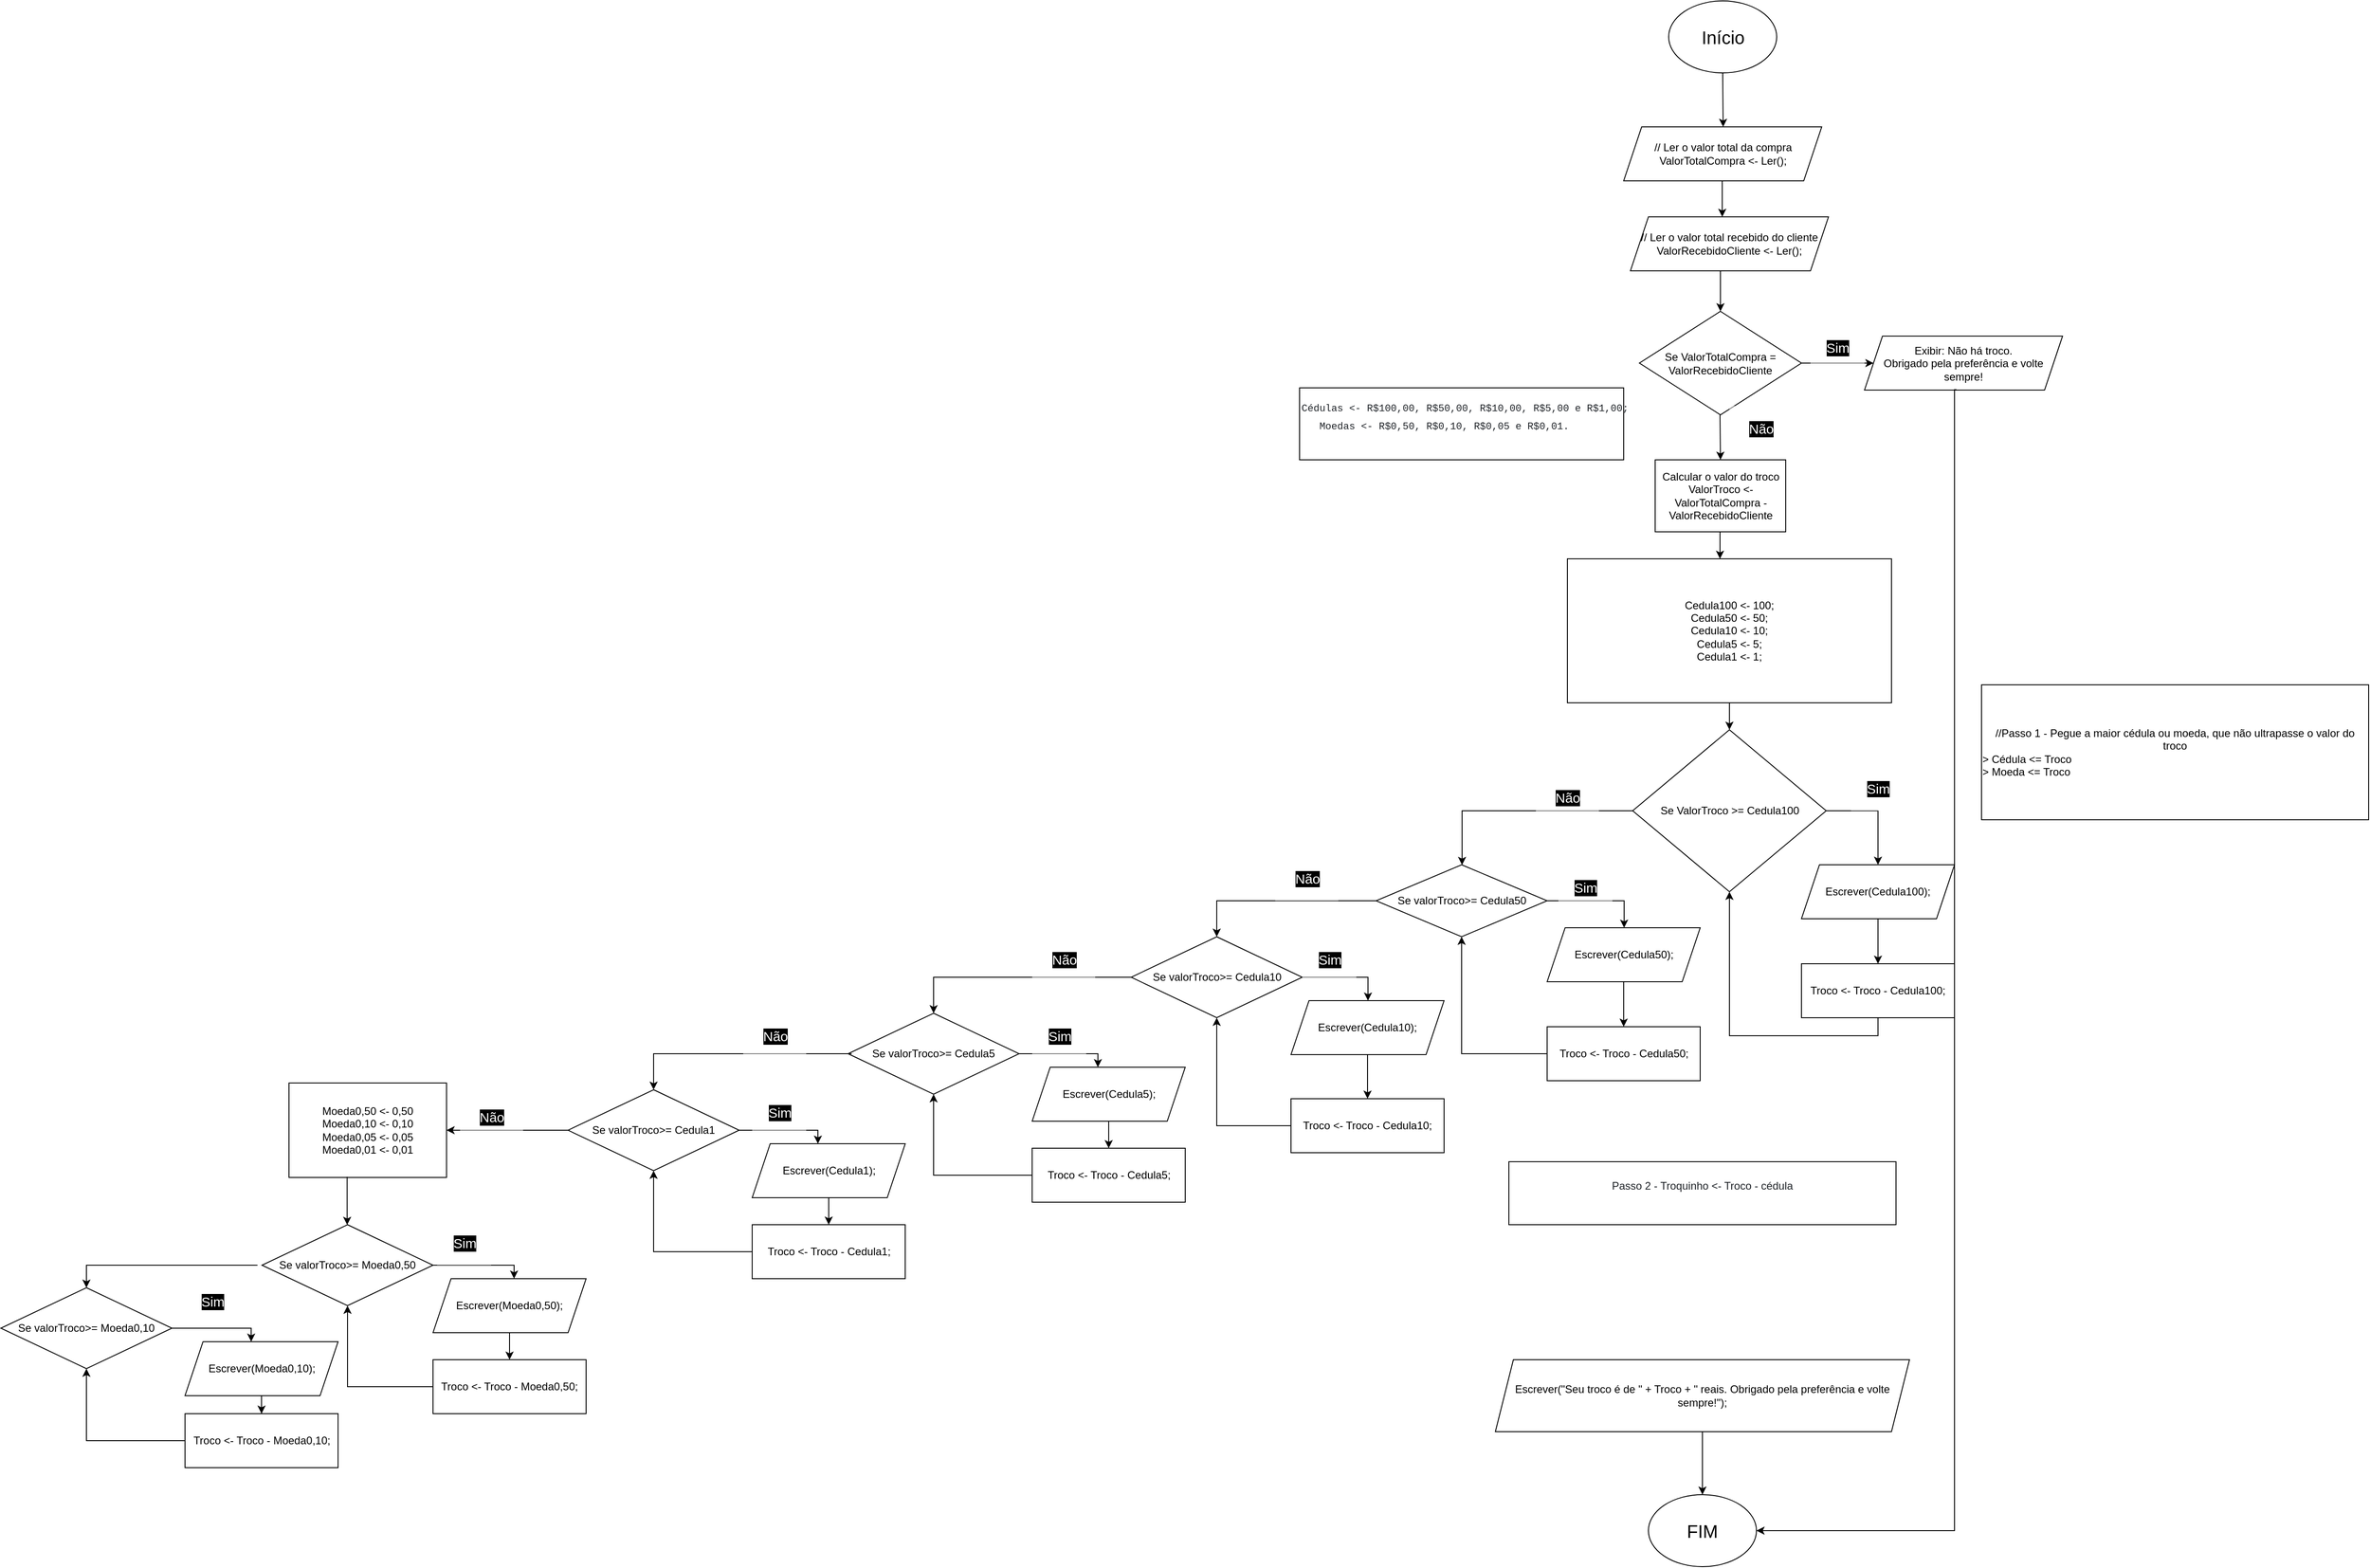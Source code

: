 <mxfile version="21.3.7" type="github">
  <diagram name="Página-1" id="r2xQb5WZQAOj9Y9dfqR0">
    <mxGraphModel dx="2571" dy="951" grid="1" gridSize="10" guides="1" tooltips="1" connect="1" arrows="1" fold="1" page="0" pageScale="1" pageWidth="827" pageHeight="1169" math="0" shadow="0">
      <root>
        <mxCell id="0" />
        <mxCell id="1" parent="0" />
        <mxCell id="rkdmeyJ-gslSqDaO4jJ8-1" value="&lt;font style=&quot;font-size: 20px;&quot;&gt;Início&lt;/font&gt;" style="ellipse;whiteSpace=wrap;html=1;" vertex="1" parent="1">
          <mxGeometry x="342.5" y="-120" width="120" height="80" as="geometry" />
        </mxCell>
        <mxCell id="rkdmeyJ-gslSqDaO4jJ8-3" value="// Ler o valor total da compra&lt;br&gt;ValorTotalCompra &amp;lt;- Ler();" style="shape=parallelogram;perimeter=parallelogramPerimeter;whiteSpace=wrap;html=1;fixedSize=1;" vertex="1" parent="1">
          <mxGeometry x="292.5" y="20" width="220" height="60" as="geometry" />
        </mxCell>
        <mxCell id="rkdmeyJ-gslSqDaO4jJ8-4" value="Se&amp;nbsp;ValorTotalCompra = ValorRecebidoCliente" style="rhombus;whiteSpace=wrap;html=1;" vertex="1" parent="1">
          <mxGeometry x="310" y="225" width="180" height="115" as="geometry" />
        </mxCell>
        <mxCell id="rkdmeyJ-gslSqDaO4jJ8-10" value="" style="endArrow=classic;html=1;rounded=0;exitX=0.5;exitY=1;exitDx=0;exitDy=0;" edge="1" parent="1">
          <mxGeometry width="50" height="50" relative="1" as="geometry">
            <mxPoint x="402" y="80" as="sourcePoint" />
            <mxPoint x="402" y="120" as="targetPoint" />
            <Array as="points" />
          </mxGeometry>
        </mxCell>
        <mxCell id="rkdmeyJ-gslSqDaO4jJ8-15" value="" style="endArrow=classic;html=1;rounded=0;exitX=0.5;exitY=1;exitDx=0;exitDy=0;" edge="1" parent="1" source="rkdmeyJ-gslSqDaO4jJ8-1">
          <mxGeometry width="50" height="50" relative="1" as="geometry">
            <mxPoint x="399" y="80" as="sourcePoint" />
            <mxPoint x="403" y="20" as="targetPoint" />
            <Array as="points" />
          </mxGeometry>
        </mxCell>
        <mxCell id="rkdmeyJ-gslSqDaO4jJ8-17" value="" style="endArrow=classic;html=1;rounded=0;exitX=1;exitY=0.5;exitDx=0;exitDy=0;entryX=0;entryY=0.5;entryDx=0;entryDy=0;" edge="1" parent="1" source="rkdmeyJ-gslSqDaO4jJ8-4" target="rkdmeyJ-gslSqDaO4jJ8-28">
          <mxGeometry width="50" height="50" relative="1" as="geometry">
            <mxPoint x="520" y="240" as="sourcePoint" />
            <mxPoint x="540" y="283" as="targetPoint" />
            <Array as="points" />
          </mxGeometry>
        </mxCell>
        <mxCell id="rkdmeyJ-gslSqDaO4jJ8-19" value="Sim" style="rounded=0;html=1;strokeWidth=1;opacity=50;strokeColor=none;fillColor=#FFFFFF;fontColor=#ffffff;labelBackgroundColor=#000000;fontSize=15;" vertex="1" parent="1">
          <mxGeometry x="500" y="240" width="60" height="50" as="geometry" />
        </mxCell>
        <mxCell id="rkdmeyJ-gslSqDaO4jJ8-21" value="" style="endArrow=classic;html=1;rounded=0;exitX=0.5;exitY=1;exitDx=0;exitDy=0;entryX=0.5;entryY=0;entryDx=0;entryDy=0;" edge="1" parent="1" target="rkdmeyJ-gslSqDaO4jJ8-25">
          <mxGeometry width="50" height="50" relative="1" as="geometry">
            <mxPoint x="399.5" y="340" as="sourcePoint" />
            <mxPoint x="399.5" y="380" as="targetPoint" />
            <Array as="points" />
          </mxGeometry>
        </mxCell>
        <mxCell id="rkdmeyJ-gslSqDaO4jJ8-22" value="Não" style="rounded=0;html=1;strokeWidth=1;opacity=50;strokeColor=none;fillColor=#FFFFFF;fontColor=#ffffff;labelBackgroundColor=#000000;fontSize=15;" vertex="1" parent="1">
          <mxGeometry x="410" y="330" width="70" height="50" as="geometry" />
        </mxCell>
        <mxCell id="rkdmeyJ-gslSqDaO4jJ8-23" style="edgeStyle=orthogonalEdgeStyle;rounded=0;orthogonalLoop=1;jettySize=auto;html=1;exitX=0.5;exitY=1;exitDx=0;exitDy=0;" edge="1" parent="1" source="rkdmeyJ-gslSqDaO4jJ8-4" target="rkdmeyJ-gslSqDaO4jJ8-4">
          <mxGeometry relative="1" as="geometry" />
        </mxCell>
        <mxCell id="rkdmeyJ-gslSqDaO4jJ8-24" value="" style="endArrow=classic;html=1;rounded=0;exitX=0.5;exitY=1;exitDx=0;exitDy=0;" edge="1" parent="1">
          <mxGeometry width="50" height="50" relative="1" as="geometry">
            <mxPoint x="399.5" y="460" as="sourcePoint" />
            <mxPoint x="399.5" y="500" as="targetPoint" />
            <Array as="points" />
          </mxGeometry>
        </mxCell>
        <mxCell id="rkdmeyJ-gslSqDaO4jJ8-25" value="Calcular o valor do troco&lt;br&gt;ValorTroco &amp;lt;- ValorTotalCompra - ValorRecebidoCliente" style="rounded=0;whiteSpace=wrap;html=1;" vertex="1" parent="1">
          <mxGeometry x="327.5" y="390" width="145" height="80" as="geometry" />
        </mxCell>
        <mxCell id="rkdmeyJ-gslSqDaO4jJ8-28" value="Exibir: Não há troco.&lt;br style=&quot;border-color: var(--border-color);&quot;&gt;Obrigado pela preferência e volte sempre!" style="shape=parallelogram;perimeter=parallelogramPerimeter;whiteSpace=wrap;html=1;fixedSize=1;" vertex="1" parent="1">
          <mxGeometry x="560" y="252.5" width="220" height="60" as="geometry" />
        </mxCell>
        <mxCell id="rkdmeyJ-gslSqDaO4jJ8-35" value="" style="edgeStyle=orthogonalEdgeStyle;rounded=0;orthogonalLoop=1;jettySize=auto;html=1;" edge="1" parent="1" source="rkdmeyJ-gslSqDaO4jJ8-29" target="rkdmeyJ-gslSqDaO4jJ8-33">
          <mxGeometry relative="1" as="geometry" />
        </mxCell>
        <mxCell id="rkdmeyJ-gslSqDaO4jJ8-29" value="Escrever(&quot;Seu troco é de &quot; + Troco + &quot; reais. Obrigado pela preferência e volte sempre!&quot;);" style="shape=parallelogram;perimeter=parallelogramPerimeter;whiteSpace=wrap;html=1;fixedSize=1;" vertex="1" parent="1">
          <mxGeometry x="150" y="1390" width="460" height="80" as="geometry" />
        </mxCell>
        <mxCell id="rkdmeyJ-gslSqDaO4jJ8-33" value="&lt;span style=&quot;font-size: 20px;&quot;&gt;FIM&lt;br&gt;&lt;/span&gt;" style="ellipse;whiteSpace=wrap;html=1;" vertex="1" parent="1">
          <mxGeometry x="320" y="1540" width="120" height="80" as="geometry" />
        </mxCell>
        <mxCell id="rkdmeyJ-gslSqDaO4jJ8-36" value="" style="edgeStyle=orthogonalEdgeStyle;rounded=0;orthogonalLoop=1;jettySize=auto;html=1;entryX=1;entryY=0.5;entryDx=0;entryDy=0;exitX=0.464;exitY=0.992;exitDx=0;exitDy=0;exitPerimeter=0;" edge="1" parent="1" source="rkdmeyJ-gslSqDaO4jJ8-28" target="rkdmeyJ-gslSqDaO4jJ8-33">
          <mxGeometry relative="1" as="geometry">
            <mxPoint x="660" y="320" as="sourcePoint" />
            <mxPoint x="550" y="760" as="targetPoint" />
            <Array as="points">
              <mxPoint x="660" y="312" />
              <mxPoint x="660" y="1580" />
            </Array>
          </mxGeometry>
        </mxCell>
        <mxCell id="rkdmeyJ-gslSqDaO4jJ8-39" value="" style="edgeStyle=orthogonalEdgeStyle;rounded=0;orthogonalLoop=1;jettySize=auto;html=1;" edge="1" parent="1" source="rkdmeyJ-gslSqDaO4jJ8-38" target="rkdmeyJ-gslSqDaO4jJ8-4">
          <mxGeometry relative="1" as="geometry">
            <Array as="points">
              <mxPoint x="400" y="190" />
              <mxPoint x="400" y="190" />
            </Array>
          </mxGeometry>
        </mxCell>
        <mxCell id="rkdmeyJ-gslSqDaO4jJ8-38" value="// Ler o valor total recebido do cliente&lt;br&gt;ValorRecebidoCliente &amp;lt;- Ler();" style="shape=parallelogram;perimeter=parallelogramPerimeter;whiteSpace=wrap;html=1;fixedSize=1;" vertex="1" parent="1">
          <mxGeometry x="300" y="120" width="220" height="60" as="geometry" />
        </mxCell>
        <mxCell id="rkdmeyJ-gslSqDaO4jJ8-51" value="" style="edgeStyle=orthogonalEdgeStyle;rounded=0;orthogonalLoop=1;jettySize=auto;html=1;" edge="1" parent="1" source="rkdmeyJ-gslSqDaO4jJ8-40" target="rkdmeyJ-gslSqDaO4jJ8-48">
          <mxGeometry relative="1" as="geometry" />
        </mxCell>
        <mxCell id="rkdmeyJ-gslSqDaO4jJ8-40" value="Cedula100 &amp;lt;- 100;&lt;br&gt;Cedula50 &amp;lt;- 50;&lt;br&gt;Cedula10 &amp;lt;- 10;&lt;br&gt;Cedula5 &amp;lt;- 5;&lt;br&gt;Cedula1 &amp;lt;- 1;" style="rounded=0;whiteSpace=wrap;html=1;" vertex="1" parent="1">
          <mxGeometry x="230" y="500" width="360" height="160" as="geometry" />
        </mxCell>
        <mxCell id="rkdmeyJ-gslSqDaO4jJ8-42" value="//Passo 1 - Pegue a maior cédula ou moeda, que não ultrapasse o valor do troco&lt;br&gt;&lt;div style=&quot;text-align: justify;&quot;&gt;&lt;span style=&quot;background-color: initial;&quot;&gt;&amp;gt; Cédula &amp;lt;= Troco&lt;/span&gt;&lt;/div&gt;&lt;div style=&quot;text-align: justify;&quot;&gt;&lt;span style=&quot;background-color: initial;&quot;&gt;&amp;gt; Moeda  &amp;lt;= Troco&lt;/span&gt;&lt;br&gt;&lt;/div&gt;" style="rounded=0;html=1;whiteSpace=wrap;" vertex="1" parent="1">
          <mxGeometry x="690" y="640" width="430" height="150" as="geometry" />
        </mxCell>
        <mxCell id="rkdmeyJ-gslSqDaO4jJ8-43" value="&lt;pre style=&quot;box-sizing: border-box; font-family: ui-monospace, SFMono-Regular, &amp;quot;SF Mono&amp;quot;, Menlo, Consolas, &amp;quot;Liberation Mono&amp;quot;, monospace; font-size: 13.6px; margin-top: 0px; margin-bottom: 16px; overflow-wrap: normal; padding: 16px; overflow: auto; line-height: 1.45; color: rgb(31, 35, 40); background-color: var(--color-canvas-subtle); border-radius: 6px; text-align: start;&quot; class=&quot;notranslate&quot;&gt;&lt;code style=&quot;box-sizing: border-box; font-family: ui-monospace, SFMono-Regular, &amp;quot;SF Mono&amp;quot;, Menlo, Consolas, &amp;quot;Liberation Mono&amp;quot;, monospace; font-size: 11px; padding: 0px; margin: 0px; background: transparent; border-radius: 6px; word-break: normal; border: 0px; display: inline; overflow: visible; line-height: inherit; overflow-wrap: normal;&quot;&gt; Cédulas &amp;lt;- R$100,00, R$50,00, R$10,00, R$5,00 e R$1,00;&lt;br/&gt;    Moedas &amp;lt;- R$0,50, R$0,10, R$0,05 e R$0,01.&lt;/code&gt;&lt;/pre&gt;" style="rounded=0;whiteSpace=wrap;html=1;" vertex="1" parent="1">
          <mxGeometry x="-67.5" y="310" width="360" height="80" as="geometry" />
        </mxCell>
        <mxCell id="rkdmeyJ-gslSqDaO4jJ8-46" value="&lt;pre style=&quot;box-sizing: border-box; margin-top: 0px; margin-bottom: 16px; overflow-wrap: normal; padding: 16px; overflow: auto; line-height: 1.45; color: rgb(31, 35, 40); background-color: var(--color-canvas-subtle); border-radius: 6px; text-align: start;&quot; class=&quot;notranslate&quot;&gt;&lt;div style=&quot;&quot;&gt;&lt;font face=&quot;Helvetica&quot;&gt;Passo 2 - Troquinho &amp;lt;- Troco - cédula&lt;/font&gt;&lt;/div&gt;&lt;/pre&gt;" style="rounded=0;html=1;whiteSpace=wrap;" vertex="1" parent="1">
          <mxGeometry x="165" y="1170" width="430" height="70" as="geometry" />
        </mxCell>
        <mxCell id="rkdmeyJ-gslSqDaO4jJ8-57" value="" style="edgeStyle=orthogonalEdgeStyle;rounded=0;orthogonalLoop=1;jettySize=auto;html=1;exitX=1;exitY=0.5;exitDx=0;exitDy=0;entryX=0.5;entryY=0;entryDx=0;entryDy=0;labelBackgroundColor=#FFFFFF;" edge="1" parent="1" source="rkdmeyJ-gslSqDaO4jJ8-48" target="rkdmeyJ-gslSqDaO4jJ8-54">
          <mxGeometry relative="1" as="geometry" />
        </mxCell>
        <mxCell id="rkdmeyJ-gslSqDaO4jJ8-59" style="edgeStyle=orthogonalEdgeStyle;rounded=0;orthogonalLoop=1;jettySize=auto;html=1;exitX=0;exitY=0.5;exitDx=0;exitDy=0;" edge="1" parent="1" source="rkdmeyJ-gslSqDaO4jJ8-48" target="rkdmeyJ-gslSqDaO4jJ8-60">
          <mxGeometry relative="1" as="geometry">
            <mxPoint x="200" y="910" as="targetPoint" />
            <Array as="points">
              <mxPoint x="113" y="780" />
            </Array>
          </mxGeometry>
        </mxCell>
        <mxCell id="rkdmeyJ-gslSqDaO4jJ8-48" value="Se ValorTroco &amp;gt;= Cedula100" style="rhombus;whiteSpace=wrap;html=1;" vertex="1" parent="1">
          <mxGeometry x="302.5" y="690" width="215" height="180" as="geometry" />
        </mxCell>
        <mxCell id="rkdmeyJ-gslSqDaO4jJ8-58" style="edgeStyle=orthogonalEdgeStyle;rounded=0;orthogonalLoop=1;jettySize=auto;html=1;exitX=0.5;exitY=1;exitDx=0;exitDy=0;" edge="1" parent="1" source="rkdmeyJ-gslSqDaO4jJ8-52" target="rkdmeyJ-gslSqDaO4jJ8-48">
          <mxGeometry relative="1" as="geometry">
            <mxPoint x="710" y="720" as="targetPoint" />
          </mxGeometry>
        </mxCell>
        <mxCell id="rkdmeyJ-gslSqDaO4jJ8-52" value="Troco &amp;lt;- Troco - Cedula100;" style="whiteSpace=wrap;html=1;" vertex="1" parent="1">
          <mxGeometry x="490" y="950" width="170" height="60" as="geometry" />
        </mxCell>
        <mxCell id="rkdmeyJ-gslSqDaO4jJ8-56" style="edgeStyle=orthogonalEdgeStyle;rounded=0;orthogonalLoop=1;jettySize=auto;html=1;exitX=0.5;exitY=1;exitDx=0;exitDy=0;" edge="1" parent="1" source="rkdmeyJ-gslSqDaO4jJ8-54" target="rkdmeyJ-gslSqDaO4jJ8-52">
          <mxGeometry relative="1" as="geometry" />
        </mxCell>
        <mxCell id="rkdmeyJ-gslSqDaO4jJ8-54" value="Escrever(Cedula100);" style="shape=parallelogram;perimeter=parallelogramPerimeter;whiteSpace=wrap;html=1;fixedSize=1;" vertex="1" parent="1">
          <mxGeometry x="490" y="840" width="170" height="60" as="geometry" />
        </mxCell>
        <mxCell id="rkdmeyJ-gslSqDaO4jJ8-67" style="edgeStyle=orthogonalEdgeStyle;rounded=0;orthogonalLoop=1;jettySize=auto;html=1;" edge="1" parent="1" source="rkdmeyJ-gslSqDaO4jJ8-60" target="rkdmeyJ-gslSqDaO4jJ8-66">
          <mxGeometry relative="1" as="geometry">
            <Array as="points">
              <mxPoint x="293" y="880" />
            </Array>
          </mxGeometry>
        </mxCell>
        <mxCell id="rkdmeyJ-gslSqDaO4jJ8-60" value="Se valorTroco&amp;gt;= Cedula50" style="rhombus;whiteSpace=wrap;html=1;" vertex="1" parent="1">
          <mxGeometry x="17.5" y="840" width="190" height="80" as="geometry" />
        </mxCell>
        <mxCell id="rkdmeyJ-gslSqDaO4jJ8-61" value="Sim" style="rounded=0;html=1;strokeWidth=1;opacity=50;strokeColor=none;fillColor=#FFFFFF;fontColor=#ffffff;labelBackgroundColor=#000000;fontSize=15;" vertex="1" parent="1">
          <mxGeometry x="545" y="730" width="60" height="50" as="geometry" />
        </mxCell>
        <mxCell id="rkdmeyJ-gslSqDaO4jJ8-62" value="Não" style="rounded=0;html=1;strokeWidth=1;opacity=50;strokeColor=none;fillColor=#FFFFFF;fontColor=#ffffff;labelBackgroundColor=#000000;fontSize=15;" vertex="1" parent="1">
          <mxGeometry x="195" y="740" width="70" height="50" as="geometry" />
        </mxCell>
        <mxCell id="rkdmeyJ-gslSqDaO4jJ8-88" value="" style="edgeStyle=orthogonalEdgeStyle;rounded=0;orthogonalLoop=1;jettySize=auto;html=1;entryX=0.5;entryY=1;entryDx=0;entryDy=0;exitX=0;exitY=0.5;exitDx=0;exitDy=0;" edge="1" parent="1" source="rkdmeyJ-gslSqDaO4jJ8-64" target="rkdmeyJ-gslSqDaO4jJ8-60">
          <mxGeometry relative="1" as="geometry">
            <mxPoint x="292" y="1090" as="sourcePoint" />
          </mxGeometry>
        </mxCell>
        <mxCell id="rkdmeyJ-gslSqDaO4jJ8-64" value="Troco &amp;lt;- Troco - Cedula50;" style="whiteSpace=wrap;html=1;" vertex="1" parent="1">
          <mxGeometry x="207.5" y="1020" width="170" height="60" as="geometry" />
        </mxCell>
        <mxCell id="rkdmeyJ-gslSqDaO4jJ8-65" style="edgeStyle=orthogonalEdgeStyle;rounded=0;orthogonalLoop=1;jettySize=auto;html=1;exitX=0.5;exitY=1;exitDx=0;exitDy=0;" edge="1" parent="1" source="rkdmeyJ-gslSqDaO4jJ8-66" target="rkdmeyJ-gslSqDaO4jJ8-64">
          <mxGeometry relative="1" as="geometry" />
        </mxCell>
        <mxCell id="rkdmeyJ-gslSqDaO4jJ8-66" value="Escrever(Cedula50);" style="shape=parallelogram;perimeter=parallelogramPerimeter;whiteSpace=wrap;html=1;fixedSize=1;" vertex="1" parent="1">
          <mxGeometry x="207.5" y="910" width="170" height="60" as="geometry" />
        </mxCell>
        <mxCell id="rkdmeyJ-gslSqDaO4jJ8-68" value="Sim" style="rounded=0;html=1;strokeWidth=1;opacity=50;strokeColor=none;fillColor=#FFFFFF;fontColor=#ffffff;labelBackgroundColor=#000000;fontSize=15;" vertex="1" parent="1">
          <mxGeometry x="220" y="840" width="60" height="50" as="geometry" />
        </mxCell>
        <mxCell id="rkdmeyJ-gslSqDaO4jJ8-69" style="edgeStyle=orthogonalEdgeStyle;rounded=0;orthogonalLoop=1;jettySize=auto;html=1;" edge="1" parent="1" source="rkdmeyJ-gslSqDaO4jJ8-70" target="rkdmeyJ-gslSqDaO4jJ8-73">
          <mxGeometry relative="1" as="geometry">
            <Array as="points">
              <mxPoint x="8.5" y="965" />
            </Array>
          </mxGeometry>
        </mxCell>
        <mxCell id="rkdmeyJ-gslSqDaO4jJ8-86" value="" style="edgeStyle=orthogonalEdgeStyle;rounded=0;orthogonalLoop=1;jettySize=auto;html=1;exitX=0;exitY=0.5;exitDx=0;exitDy=0;" edge="1" parent="1" source="rkdmeyJ-gslSqDaO4jJ8-70" target="rkdmeyJ-gslSqDaO4jJ8-80">
          <mxGeometry relative="1" as="geometry">
            <mxPoint x="-284.5" y="960" as="sourcePoint" />
            <Array as="points">
              <mxPoint x="-474" y="965" />
            </Array>
          </mxGeometry>
        </mxCell>
        <mxCell id="rkdmeyJ-gslSqDaO4jJ8-70" value="Se valorTroco&amp;gt;= Cedula10&lt;br&gt;" style="rhombus;whiteSpace=wrap;html=1;" vertex="1" parent="1">
          <mxGeometry x="-254.5" y="920" width="190" height="90" as="geometry" />
        </mxCell>
        <mxCell id="rkdmeyJ-gslSqDaO4jJ8-91" style="edgeStyle=orthogonalEdgeStyle;rounded=0;orthogonalLoop=1;jettySize=auto;html=1;entryX=0.5;entryY=1;entryDx=0;entryDy=0;" edge="1" parent="1" source="rkdmeyJ-gslSqDaO4jJ8-71" target="rkdmeyJ-gslSqDaO4jJ8-70">
          <mxGeometry relative="1" as="geometry">
            <mxPoint x="-150" y="1020" as="targetPoint" />
            <Array as="points">
              <mxPoint x="-160" y="1130" />
            </Array>
          </mxGeometry>
        </mxCell>
        <mxCell id="rkdmeyJ-gslSqDaO4jJ8-71" value="Troco &amp;lt;- Troco - Cedula10;" style="whiteSpace=wrap;html=1;" vertex="1" parent="1">
          <mxGeometry x="-77" y="1100" width="170" height="60" as="geometry" />
        </mxCell>
        <mxCell id="rkdmeyJ-gslSqDaO4jJ8-72" style="edgeStyle=orthogonalEdgeStyle;rounded=0;orthogonalLoop=1;jettySize=auto;html=1;exitX=0.5;exitY=1;exitDx=0;exitDy=0;" edge="1" parent="1" source="rkdmeyJ-gslSqDaO4jJ8-73" target="rkdmeyJ-gslSqDaO4jJ8-71">
          <mxGeometry relative="1" as="geometry" />
        </mxCell>
        <mxCell id="rkdmeyJ-gslSqDaO4jJ8-73" value="Escrever(Cedula10);" style="shape=parallelogram;perimeter=parallelogramPerimeter;whiteSpace=wrap;html=1;fixedSize=1;" vertex="1" parent="1">
          <mxGeometry x="-77" y="991" width="170" height="60" as="geometry" />
        </mxCell>
        <mxCell id="rkdmeyJ-gslSqDaO4jJ8-74" value="Sim" style="rounded=0;html=1;strokeWidth=1;opacity=50;strokeColor=none;fillColor=#FFFFFF;fontColor=#ffffff;labelBackgroundColor=#000000;fontSize=15;" vertex="1" parent="1">
          <mxGeometry x="-64.5" y="920" width="60" height="50" as="geometry" />
        </mxCell>
        <mxCell id="rkdmeyJ-gslSqDaO4jJ8-77" style="edgeStyle=orthogonalEdgeStyle;rounded=0;orthogonalLoop=1;jettySize=auto;html=1;exitX=0;exitY=0.5;exitDx=0;exitDy=0;entryX=0.5;entryY=0;entryDx=0;entryDy=0;" edge="1" parent="1" source="rkdmeyJ-gslSqDaO4jJ8-60" target="rkdmeyJ-gslSqDaO4jJ8-70">
          <mxGeometry relative="1" as="geometry">
            <mxPoint x="-194.5" y="910" as="targetPoint" />
            <mxPoint x="-7" y="880" as="sourcePoint" />
            <Array as="points">
              <mxPoint x="-159" y="880" />
            </Array>
          </mxGeometry>
        </mxCell>
        <mxCell id="rkdmeyJ-gslSqDaO4jJ8-78" value="Não" style="rounded=0;html=1;strokeWidth=1;opacity=50;strokeColor=none;fillColor=#FFFFFF;fontColor=#ffffff;labelBackgroundColor=#000000;fontSize=15;" vertex="1" parent="1">
          <mxGeometry x="-94.5" y="830" width="70" height="50" as="geometry" />
        </mxCell>
        <mxCell id="rkdmeyJ-gslSqDaO4jJ8-79" style="edgeStyle=orthogonalEdgeStyle;rounded=0;orthogonalLoop=1;jettySize=auto;html=1;" edge="1" parent="1" source="rkdmeyJ-gslSqDaO4jJ8-80" target="rkdmeyJ-gslSqDaO4jJ8-83">
          <mxGeometry relative="1" as="geometry">
            <Array as="points">
              <mxPoint x="-291.5" y="1050" />
            </Array>
          </mxGeometry>
        </mxCell>
        <mxCell id="rkdmeyJ-gslSqDaO4jJ8-80" value="Se valorTroco&amp;gt;= Cedula5" style="rhombus;whiteSpace=wrap;html=1;" vertex="1" parent="1">
          <mxGeometry x="-569" y="1005" width="190" height="90" as="geometry" />
        </mxCell>
        <mxCell id="rkdmeyJ-gslSqDaO4jJ8-108" style="edgeStyle=orthogonalEdgeStyle;rounded=0;orthogonalLoop=1;jettySize=auto;html=1;entryX=0.5;entryY=1;entryDx=0;entryDy=0;" edge="1" parent="1" source="rkdmeyJ-gslSqDaO4jJ8-81" target="rkdmeyJ-gslSqDaO4jJ8-80">
          <mxGeometry relative="1" as="geometry" />
        </mxCell>
        <mxCell id="rkdmeyJ-gslSqDaO4jJ8-81" value="Troco &amp;lt;- Troco - Cedula5;" style="whiteSpace=wrap;html=1;" vertex="1" parent="1">
          <mxGeometry x="-364.5" y="1155" width="170" height="60" as="geometry" />
        </mxCell>
        <mxCell id="rkdmeyJ-gslSqDaO4jJ8-82" style="edgeStyle=orthogonalEdgeStyle;rounded=0;orthogonalLoop=1;jettySize=auto;html=1;exitX=0.5;exitY=1;exitDx=0;exitDy=0;" edge="1" parent="1" source="rkdmeyJ-gslSqDaO4jJ8-83" target="rkdmeyJ-gslSqDaO4jJ8-81">
          <mxGeometry relative="1" as="geometry" />
        </mxCell>
        <mxCell id="rkdmeyJ-gslSqDaO4jJ8-83" value="Escrever(Cedula5);" style="shape=parallelogram;perimeter=parallelogramPerimeter;whiteSpace=wrap;html=1;fixedSize=1;" vertex="1" parent="1">
          <mxGeometry x="-364.5" y="1065" width="170" height="60" as="geometry" />
        </mxCell>
        <mxCell id="rkdmeyJ-gslSqDaO4jJ8-84" value="Sim" style="rounded=0;html=1;strokeWidth=1;opacity=50;strokeColor=none;fillColor=#FFFFFF;fontColor=#ffffff;labelBackgroundColor=#000000;fontSize=15;" vertex="1" parent="1">
          <mxGeometry x="-364.5" y="1005" width="60" height="50" as="geometry" />
        </mxCell>
        <mxCell id="rkdmeyJ-gslSqDaO4jJ8-101" value="" style="edgeStyle=orthogonalEdgeStyle;rounded=0;orthogonalLoop=1;jettySize=auto;html=1;exitX=0;exitY=0.5;exitDx=0;exitDy=0;" edge="1" parent="1" target="rkdmeyJ-gslSqDaO4jJ8-103">
          <mxGeometry relative="1" as="geometry">
            <mxPoint x="-565" y="1050" as="sourcePoint" />
            <Array as="points">
              <mxPoint x="-785" y="1050" />
            </Array>
          </mxGeometry>
        </mxCell>
        <mxCell id="rkdmeyJ-gslSqDaO4jJ8-102" style="edgeStyle=orthogonalEdgeStyle;rounded=0;orthogonalLoop=1;jettySize=auto;html=1;" edge="1" parent="1" source="rkdmeyJ-gslSqDaO4jJ8-103" target="rkdmeyJ-gslSqDaO4jJ8-106">
          <mxGeometry relative="1" as="geometry">
            <Array as="points">
              <mxPoint x="-602.5" y="1135" />
            </Array>
          </mxGeometry>
        </mxCell>
        <mxCell id="rkdmeyJ-gslSqDaO4jJ8-111" value="" style="edgeStyle=orthogonalEdgeStyle;rounded=0;orthogonalLoop=1;jettySize=auto;html=1;" edge="1" parent="1" source="rkdmeyJ-gslSqDaO4jJ8-103" target="rkdmeyJ-gslSqDaO4jJ8-110">
          <mxGeometry relative="1" as="geometry">
            <Array as="points">
              <mxPoint x="-960" y="1135" />
              <mxPoint x="-960" y="1135" />
            </Array>
          </mxGeometry>
        </mxCell>
        <mxCell id="rkdmeyJ-gslSqDaO4jJ8-103" value="Se valorTroco&amp;gt;= Cedula1" style="rhombus;whiteSpace=wrap;html=1;" vertex="1" parent="1">
          <mxGeometry x="-880" y="1090" width="190" height="90" as="geometry" />
        </mxCell>
        <mxCell id="rkdmeyJ-gslSqDaO4jJ8-109" style="edgeStyle=orthogonalEdgeStyle;rounded=0;orthogonalLoop=1;jettySize=auto;html=1;entryX=0.5;entryY=1;entryDx=0;entryDy=0;" edge="1" parent="1" source="rkdmeyJ-gslSqDaO4jJ8-104" target="rkdmeyJ-gslSqDaO4jJ8-103">
          <mxGeometry relative="1" as="geometry" />
        </mxCell>
        <mxCell id="rkdmeyJ-gslSqDaO4jJ8-104" value="Troco &amp;lt;- Troco - Cedula1;" style="whiteSpace=wrap;html=1;" vertex="1" parent="1">
          <mxGeometry x="-675.5" y="1240" width="170" height="60" as="geometry" />
        </mxCell>
        <mxCell id="rkdmeyJ-gslSqDaO4jJ8-105" style="edgeStyle=orthogonalEdgeStyle;rounded=0;orthogonalLoop=1;jettySize=auto;html=1;exitX=0.5;exitY=1;exitDx=0;exitDy=0;" edge="1" parent="1" source="rkdmeyJ-gslSqDaO4jJ8-106" target="rkdmeyJ-gslSqDaO4jJ8-104">
          <mxGeometry relative="1" as="geometry" />
        </mxCell>
        <mxCell id="rkdmeyJ-gslSqDaO4jJ8-106" value="Escrever(Cedula1);" style="shape=parallelogram;perimeter=parallelogramPerimeter;whiteSpace=wrap;html=1;fixedSize=1;" vertex="1" parent="1">
          <mxGeometry x="-675.5" y="1150" width="170" height="60" as="geometry" />
        </mxCell>
        <mxCell id="rkdmeyJ-gslSqDaO4jJ8-107" value="Sim" style="rounded=0;html=1;strokeWidth=1;opacity=50;strokeColor=none;fillColor=#FFFFFF;fontColor=#ffffff;labelBackgroundColor=#000000;fontSize=15;" vertex="1" parent="1">
          <mxGeometry x="-675.5" y="1090" width="60" height="50" as="geometry" />
        </mxCell>
        <mxCell id="rkdmeyJ-gslSqDaO4jJ8-110" value="Moeda0,50 &amp;lt;- 0,50&lt;br&gt;Moeda0,10 &amp;lt;- 0,10&lt;br&gt;Moeda0,05 &amp;lt;- 0,05&lt;br&gt;Moeda0,01 &amp;lt;- 0,01&lt;br&gt;" style="whiteSpace=wrap;html=1;" vertex="1" parent="1">
          <mxGeometry x="-1190" y="1082.5" width="175" height="105" as="geometry" />
        </mxCell>
        <mxCell id="rkdmeyJ-gslSqDaO4jJ8-112" value="Não" style="rounded=0;html=1;strokeWidth=1;opacity=50;strokeColor=none;fillColor=#FFFFFF;fontColor=#ffffff;labelBackgroundColor=#000000;fontSize=15;" vertex="1" parent="1">
          <mxGeometry x="-364.5" y="920" width="70" height="50" as="geometry" />
        </mxCell>
        <mxCell id="rkdmeyJ-gslSqDaO4jJ8-113" value="Não" style="rounded=0;html=1;strokeWidth=1;opacity=50;strokeColor=none;fillColor=#FFFFFF;fontColor=#ffffff;labelBackgroundColor=#000000;fontSize=15;" vertex="1" parent="1">
          <mxGeometry x="-685.5" y="1005" width="70" height="50" as="geometry" />
        </mxCell>
        <mxCell id="rkdmeyJ-gslSqDaO4jJ8-114" value="Não" style="rounded=0;html=1;strokeWidth=1;opacity=50;strokeColor=none;fillColor=#FFFFFF;fontColor=#ffffff;labelBackgroundColor=#000000;fontSize=15;" vertex="1" parent="1">
          <mxGeometry x="-1000" y="1095" width="70" height="50" as="geometry" />
        </mxCell>
        <mxCell id="rkdmeyJ-gslSqDaO4jJ8-117" value="" style="edgeStyle=orthogonalEdgeStyle;rounded=0;orthogonalLoop=1;jettySize=auto;html=1;exitX=0.369;exitY=0.993;exitDx=0;exitDy=0;exitPerimeter=0;" edge="1" parent="1" target="rkdmeyJ-gslSqDaO4jJ8-119" source="rkdmeyJ-gslSqDaO4jJ8-110">
          <mxGeometry relative="1" as="geometry">
            <mxPoint x="-915" y="1195" as="sourcePoint" />
            <Array as="points">
              <mxPoint x="-1125" y="1220" />
              <mxPoint x="-1125" y="1220" />
            </Array>
          </mxGeometry>
        </mxCell>
        <mxCell id="rkdmeyJ-gslSqDaO4jJ8-118" style="edgeStyle=orthogonalEdgeStyle;rounded=0;orthogonalLoop=1;jettySize=auto;html=1;" edge="1" parent="1" source="rkdmeyJ-gslSqDaO4jJ8-119" target="rkdmeyJ-gslSqDaO4jJ8-123">
          <mxGeometry relative="1" as="geometry">
            <Array as="points">
              <mxPoint x="-940" y="1285" />
            </Array>
          </mxGeometry>
        </mxCell>
        <mxCell id="rkdmeyJ-gslSqDaO4jJ8-119" value="Se valorTroco&amp;gt;= Moeda0,50" style="rhombus;whiteSpace=wrap;html=1;" vertex="1" parent="1">
          <mxGeometry x="-1220" y="1240" width="190" height="90" as="geometry" />
        </mxCell>
        <mxCell id="rkdmeyJ-gslSqDaO4jJ8-120" style="edgeStyle=orthogonalEdgeStyle;rounded=0;orthogonalLoop=1;jettySize=auto;html=1;entryX=0.5;entryY=1;entryDx=0;entryDy=0;" edge="1" parent="1" source="rkdmeyJ-gslSqDaO4jJ8-121" target="rkdmeyJ-gslSqDaO4jJ8-119">
          <mxGeometry relative="1" as="geometry">
            <Array as="points">
              <mxPoint x="-1125" y="1420" />
            </Array>
          </mxGeometry>
        </mxCell>
        <mxCell id="rkdmeyJ-gslSqDaO4jJ8-121" value="Troco &amp;lt;- Troco - Moeda0,50;" style="whiteSpace=wrap;html=1;" vertex="1" parent="1">
          <mxGeometry x="-1030" y="1390" width="170" height="60" as="geometry" />
        </mxCell>
        <mxCell id="rkdmeyJ-gslSqDaO4jJ8-122" style="edgeStyle=orthogonalEdgeStyle;rounded=0;orthogonalLoop=1;jettySize=auto;html=1;exitX=0.5;exitY=1;exitDx=0;exitDy=0;" edge="1" parent="1" source="rkdmeyJ-gslSqDaO4jJ8-123" target="rkdmeyJ-gslSqDaO4jJ8-121">
          <mxGeometry relative="1" as="geometry" />
        </mxCell>
        <mxCell id="rkdmeyJ-gslSqDaO4jJ8-123" value="Escrever(Moeda0,50);" style="shape=parallelogram;perimeter=parallelogramPerimeter;whiteSpace=wrap;html=1;fixedSize=1;" vertex="1" parent="1">
          <mxGeometry x="-1030" y="1300" width="170" height="60" as="geometry" />
        </mxCell>
        <mxCell id="rkdmeyJ-gslSqDaO4jJ8-124" value="Sim" style="rounded=0;html=1;strokeWidth=1;opacity=50;strokeColor=none;fillColor=#FFFFFF;fontColor=#ffffff;labelBackgroundColor=#000000;fontSize=15;" vertex="1" parent="1">
          <mxGeometry x="-1025.5" y="1235" width="60" height="50" as="geometry" />
        </mxCell>
        <mxCell id="rkdmeyJ-gslSqDaO4jJ8-126" style="edgeStyle=orthogonalEdgeStyle;rounded=0;orthogonalLoop=1;jettySize=auto;html=1;exitX=1;exitY=0.5;exitDx=0;exitDy=0;" edge="1" parent="1" source="rkdmeyJ-gslSqDaO4jJ8-127" target="rkdmeyJ-gslSqDaO4jJ8-131">
          <mxGeometry relative="1" as="geometry">
            <Array as="points">
              <mxPoint x="-1232" y="1355" />
            </Array>
          </mxGeometry>
        </mxCell>
        <mxCell id="rkdmeyJ-gslSqDaO4jJ8-127" value="Se valorTroco&amp;gt;= Moeda0,10" style="rhombus;whiteSpace=wrap;html=1;" vertex="1" parent="1">
          <mxGeometry x="-1510" y="1310" width="190" height="90" as="geometry" />
        </mxCell>
        <mxCell id="rkdmeyJ-gslSqDaO4jJ8-128" style="edgeStyle=orthogonalEdgeStyle;rounded=0;orthogonalLoop=1;jettySize=auto;html=1;entryX=0.5;entryY=1;entryDx=0;entryDy=0;" edge="1" parent="1" source="rkdmeyJ-gslSqDaO4jJ8-129" target="rkdmeyJ-gslSqDaO4jJ8-127">
          <mxGeometry relative="1" as="geometry" />
        </mxCell>
        <mxCell id="rkdmeyJ-gslSqDaO4jJ8-129" value="Troco &amp;lt;- Troco - Moeda0,10;" style="whiteSpace=wrap;html=1;" vertex="1" parent="1">
          <mxGeometry x="-1305.5" y="1450" width="170" height="60" as="geometry" />
        </mxCell>
        <mxCell id="rkdmeyJ-gslSqDaO4jJ8-130" style="edgeStyle=orthogonalEdgeStyle;rounded=0;orthogonalLoop=1;jettySize=auto;html=1;exitX=0.5;exitY=1;exitDx=0;exitDy=0;" edge="1" parent="1" source="rkdmeyJ-gslSqDaO4jJ8-131" target="rkdmeyJ-gslSqDaO4jJ8-129">
          <mxGeometry relative="1" as="geometry" />
        </mxCell>
        <mxCell id="rkdmeyJ-gslSqDaO4jJ8-131" value="Escrever(Moeda0,10);" style="shape=parallelogram;perimeter=parallelogramPerimeter;whiteSpace=wrap;html=1;fixedSize=1;" vertex="1" parent="1">
          <mxGeometry x="-1305.5" y="1370" width="170" height="60" as="geometry" />
        </mxCell>
        <mxCell id="rkdmeyJ-gslSqDaO4jJ8-132" value="Sim" style="rounded=0;html=1;strokeWidth=1;opacity=50;strokeColor=none;fillColor=#FFFFFF;fontColor=#ffffff;labelBackgroundColor=#000000;fontSize=15;" vertex="1" parent="1">
          <mxGeometry x="-1305.5" y="1300" width="60" height="50" as="geometry" />
        </mxCell>
        <mxCell id="rkdmeyJ-gslSqDaO4jJ8-133" value="" style="edgeStyle=orthogonalEdgeStyle;rounded=0;orthogonalLoop=1;jettySize=auto;html=1;entryX=0.5;entryY=0;entryDx=0;entryDy=0;" edge="1" parent="1" target="rkdmeyJ-gslSqDaO4jJ8-127">
          <mxGeometry relative="1" as="geometry">
            <mxPoint x="-1225" y="1285" as="sourcePoint" />
            <mxPoint x="-1360" y="1285" as="targetPoint" />
            <Array as="points">
              <mxPoint x="-1415" y="1285" />
            </Array>
          </mxGeometry>
        </mxCell>
      </root>
    </mxGraphModel>
  </diagram>
</mxfile>
